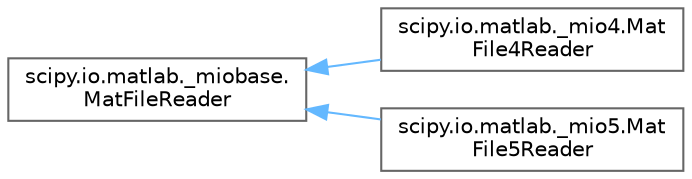 digraph "Graphical Class Hierarchy"
{
 // LATEX_PDF_SIZE
  bgcolor="transparent";
  edge [fontname=Helvetica,fontsize=10,labelfontname=Helvetica,labelfontsize=10];
  node [fontname=Helvetica,fontsize=10,shape=box,height=0.2,width=0.4];
  rankdir="LR";
  Node0 [id="Node000000",label="scipy.io.matlab._miobase.\lMatFileReader",height=0.2,width=0.4,color="grey40", fillcolor="white", style="filled",URL="$d7/d63/classscipy_1_1io_1_1matlab_1_1__miobase_1_1MatFileReader.html",tooltip=" "];
  Node0 -> Node1 [id="edge5160_Node000000_Node000001",dir="back",color="steelblue1",style="solid",tooltip=" "];
  Node1 [id="Node000001",label="scipy.io.matlab._mio4.Mat\lFile4Reader",height=0.2,width=0.4,color="grey40", fillcolor="white", style="filled",URL="$d2/d27/classscipy_1_1io_1_1matlab_1_1__mio4_1_1MatFile4Reader.html",tooltip=" "];
  Node0 -> Node2 [id="edge5161_Node000000_Node000002",dir="back",color="steelblue1",style="solid",tooltip=" "];
  Node2 [id="Node000002",label="scipy.io.matlab._mio5.Mat\lFile5Reader",height=0.2,width=0.4,color="grey40", fillcolor="white", style="filled",URL="$d3/dfc/classscipy_1_1io_1_1matlab_1_1__mio5_1_1MatFile5Reader.html",tooltip=" "];
}
